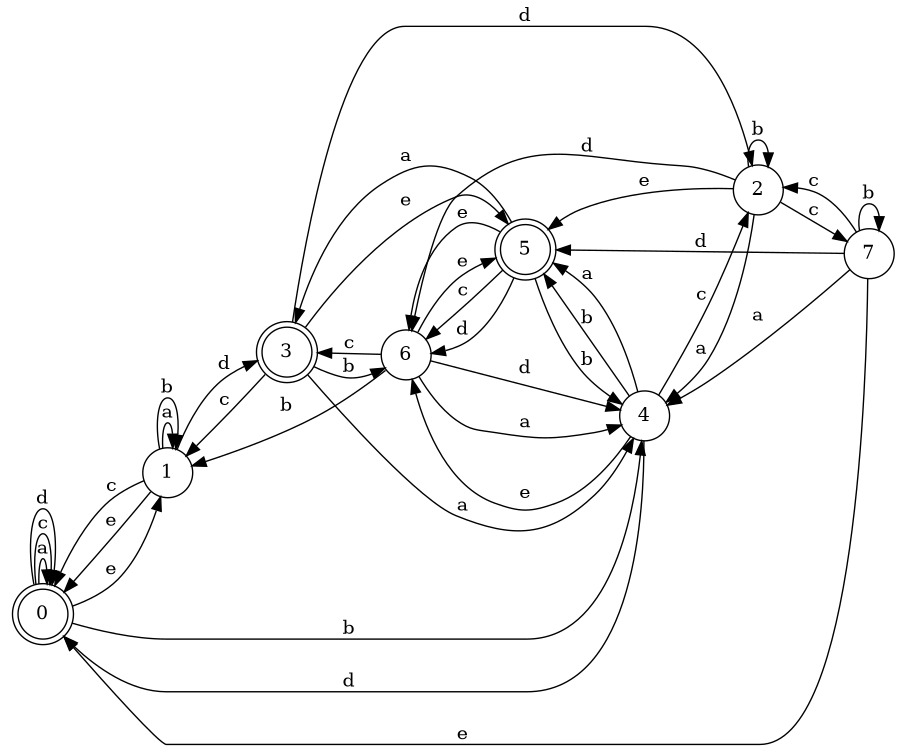 digraph n7_8 {
__start0 [label="" shape="none"];

rankdir=LR;
size="8,5";

s0 [style="rounded,filled", color="black", fillcolor="white" shape="doublecircle", label="0"];
s1 [style="filled", color="black", fillcolor="white" shape="circle", label="1"];
s2 [style="filled", color="black", fillcolor="white" shape="circle", label="2"];
s3 [style="rounded,filled", color="black", fillcolor="white" shape="doublecircle", label="3"];
s4 [style="filled", color="black", fillcolor="white" shape="circle", label="4"];
s5 [style="rounded,filled", color="black", fillcolor="white" shape="doublecircle", label="5"];
s6 [style="filled", color="black", fillcolor="white" shape="circle", label="6"];
s7 [style="filled", color="black", fillcolor="white" shape="circle", label="7"];
s0 -> s0 [label="a"];
s0 -> s4 [label="b"];
s0 -> s0 [label="c"];
s0 -> s0 [label="d"];
s0 -> s1 [label="e"];
s1 -> s1 [label="a"];
s1 -> s1 [label="b"];
s1 -> s0 [label="c"];
s1 -> s3 [label="d"];
s1 -> s0 [label="e"];
s2 -> s4 [label="a"];
s2 -> s2 [label="b"];
s2 -> s7 [label="c"];
s2 -> s6 [label="d"];
s2 -> s5 [label="e"];
s3 -> s4 [label="a"];
s3 -> s6 [label="b"];
s3 -> s1 [label="c"];
s3 -> s2 [label="d"];
s3 -> s5 [label="e"];
s4 -> s5 [label="a"];
s4 -> s5 [label="b"];
s4 -> s2 [label="c"];
s4 -> s0 [label="d"];
s4 -> s6 [label="e"];
s5 -> s3 [label="a"];
s5 -> s4 [label="b"];
s5 -> s6 [label="c"];
s5 -> s6 [label="d"];
s5 -> s6 [label="e"];
s6 -> s4 [label="a"];
s6 -> s1 [label="b"];
s6 -> s3 [label="c"];
s6 -> s4 [label="d"];
s6 -> s5 [label="e"];
s7 -> s4 [label="a"];
s7 -> s7 [label="b"];
s7 -> s2 [label="c"];
s7 -> s5 [label="d"];
s7 -> s0 [label="e"];

}